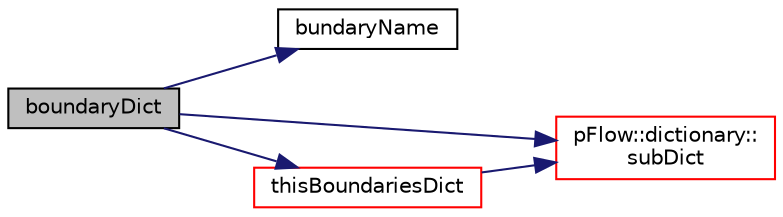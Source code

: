 digraph "boundaryDict"
{
 // LATEX_PDF_SIZE
  edge [fontname="Helvetica",fontsize="10",labelfontname="Helvetica",labelfontsize="10"];
  node [fontname="Helvetica",fontsize="10",shape=record];
  rankdir="LR";
  Node1 [label="boundaryDict",height=0.2,width=0.4,color="black", fillcolor="grey75", style="filled", fontcolor="black",tooltip="return a const ref to dicrionary of boundary i of this processor"];
  Node1 -> Node2 [color="midnightblue",fontsize="10",style="solid",fontname="Helvetica"];
  Node2 [label="bundaryName",height=0.2,width=0.4,color="black", fillcolor="white", style="filled",URL="$classpFlow_1_1simulationDomain.html#a988fd70916fbbe3d02c97794152ab482",tooltip="Boundary name based on boundary index."];
  Node1 -> Node3 [color="midnightblue",fontsize="10",style="solid",fontname="Helvetica"];
  Node3 [label="pFlow::dictionary::\lsubDict",height=0.2,width=0.4,color="red", fillcolor="white", style="filled",URL="$classpFlow_1_1dictionary.html#a630c840647a3ebefe33336cc25a8b15d",tooltip="ref to a subdictioanry fatalExit if not found"];
  Node1 -> Node6 [color="midnightblue",fontsize="10",style="solid",fontname="Helvetica"];
  Node6 [label="thisBoundariesDict",height=0.2,width=0.4,color="red", fillcolor="white", style="filled",URL="$classpFlow_1_1simulationDomain.html#a48e6f4d7467d0e3224280fcb3674e0de",tooltip="The generated dictionary generated by code which is used."];
  Node6 -> Node3 [color="midnightblue",fontsize="10",style="solid",fontname="Helvetica"];
}
